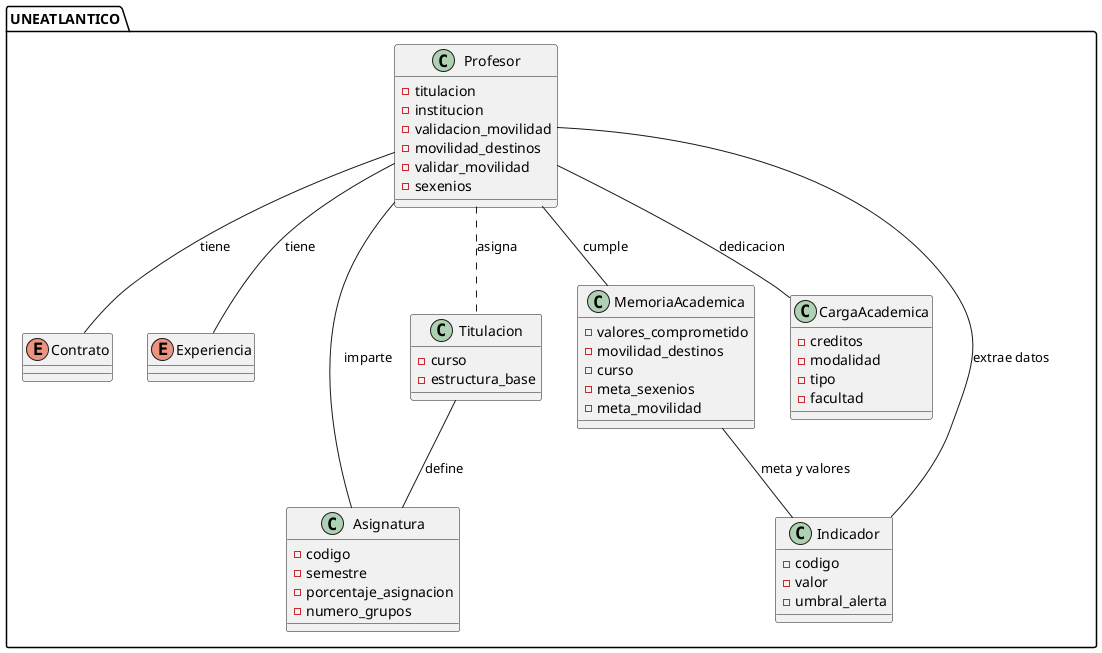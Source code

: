 @startuml
package "UNEATLANTICO" {
    class Profesor {
        - titulacion
        - institucion
        - validacion_movilidad
        - movilidad_destinos
        - validar_movilidad
        - sexenios
    }

    enum Contrato {
    }
    enum Experiencia {
    }

    class Asignatura {
        - codigo
        - semestre
        - porcentaje_asignacion
        - numero_grupos
    }

    class Titulacion {
        - curso
        - estructura_base
    }

    class MemoriaAcademica {
        - valores_comprometido
        - movilidad_destinos
        - curso
        - meta_sexenios
        - meta_movilidad
    }

    class Indicador {
        - codigo
        - valor
        - umbral_alerta
    }

    class CargaAcademica {
        - creditos
        - modalidad
        - tipo
        - facultad
    }

    Profesor -- Contrato : tiene
    Profesor -- Experiencia : tiene
    Profesor -- CargaAcademica : dedicacion
    Profesor .. Titulacion : asigna
    Profesor -- Asignatura : imparte
    Profesor -- MemoriaAcademica : cumple
    MemoriaAcademica -- Indicador : meta y valores
    Indicador -- Profesor : extrae datos
    Titulacion -- Asignatura : define
}
@enduml
